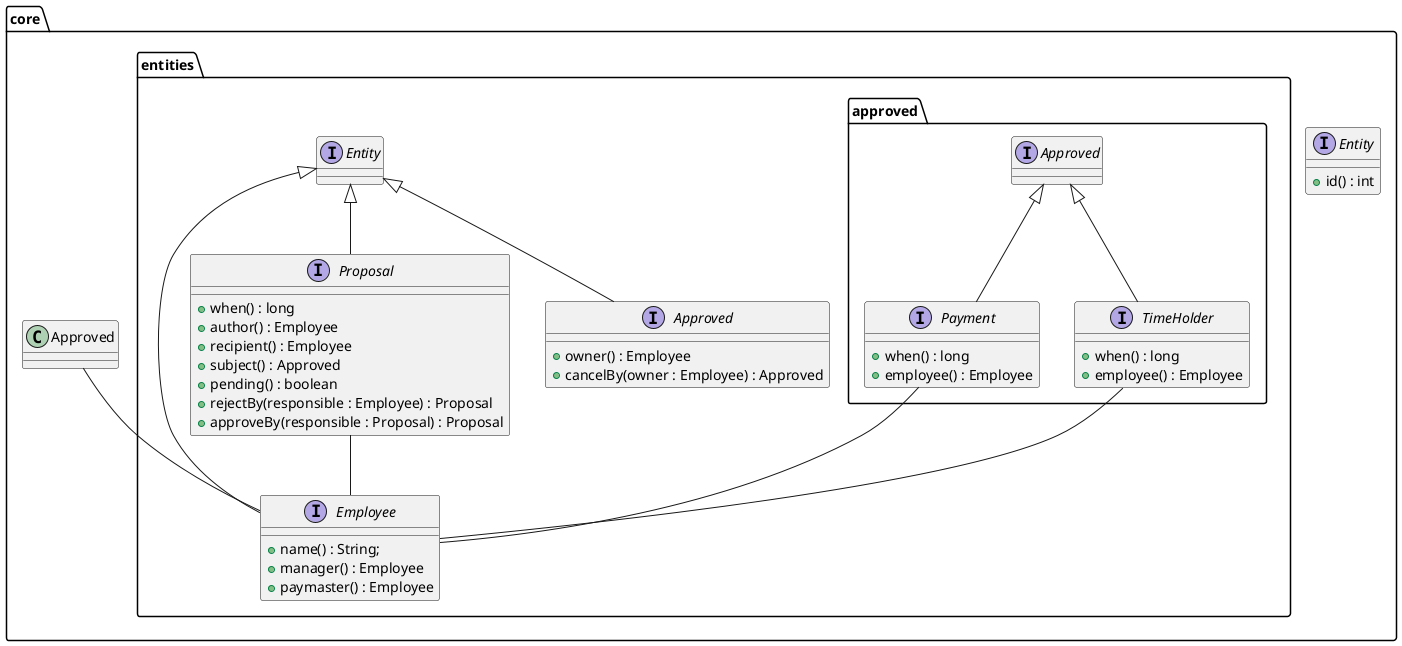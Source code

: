 @startuml

package "core" {

  interface Entity {
    + id() : int
  }

  package "entities" {

  interface Employee extends Entity {
    + name() : String;
    + manager() : Employee
    + paymaster() : Employee
  }

  interface Proposal extends Entity {
    + when() : long
    + author() : Employee
    + recipient() : Employee
    + subject() : Approved
    + pending() : boolean
    + rejectBy(responsible : Employee) : Proposal
    + approveBy(responsible : Proposal) : Proposal
  }

  interface Approved extends Entity {
    + owner() : Employee
    + cancelBy(owner : Employee) : Approved
  }

  package "approved" {

    interface Payment extends Approved {
      + when() : long
      + employee() : Employee
    }

    interface TimeHolder extends Approved{
      + when() : long
      + employee() : Employee
    }
  }
}

Proposal -- Employee
Approved -- Employee
TimeHolder -- Employee
Payment -- Employee

@enduml